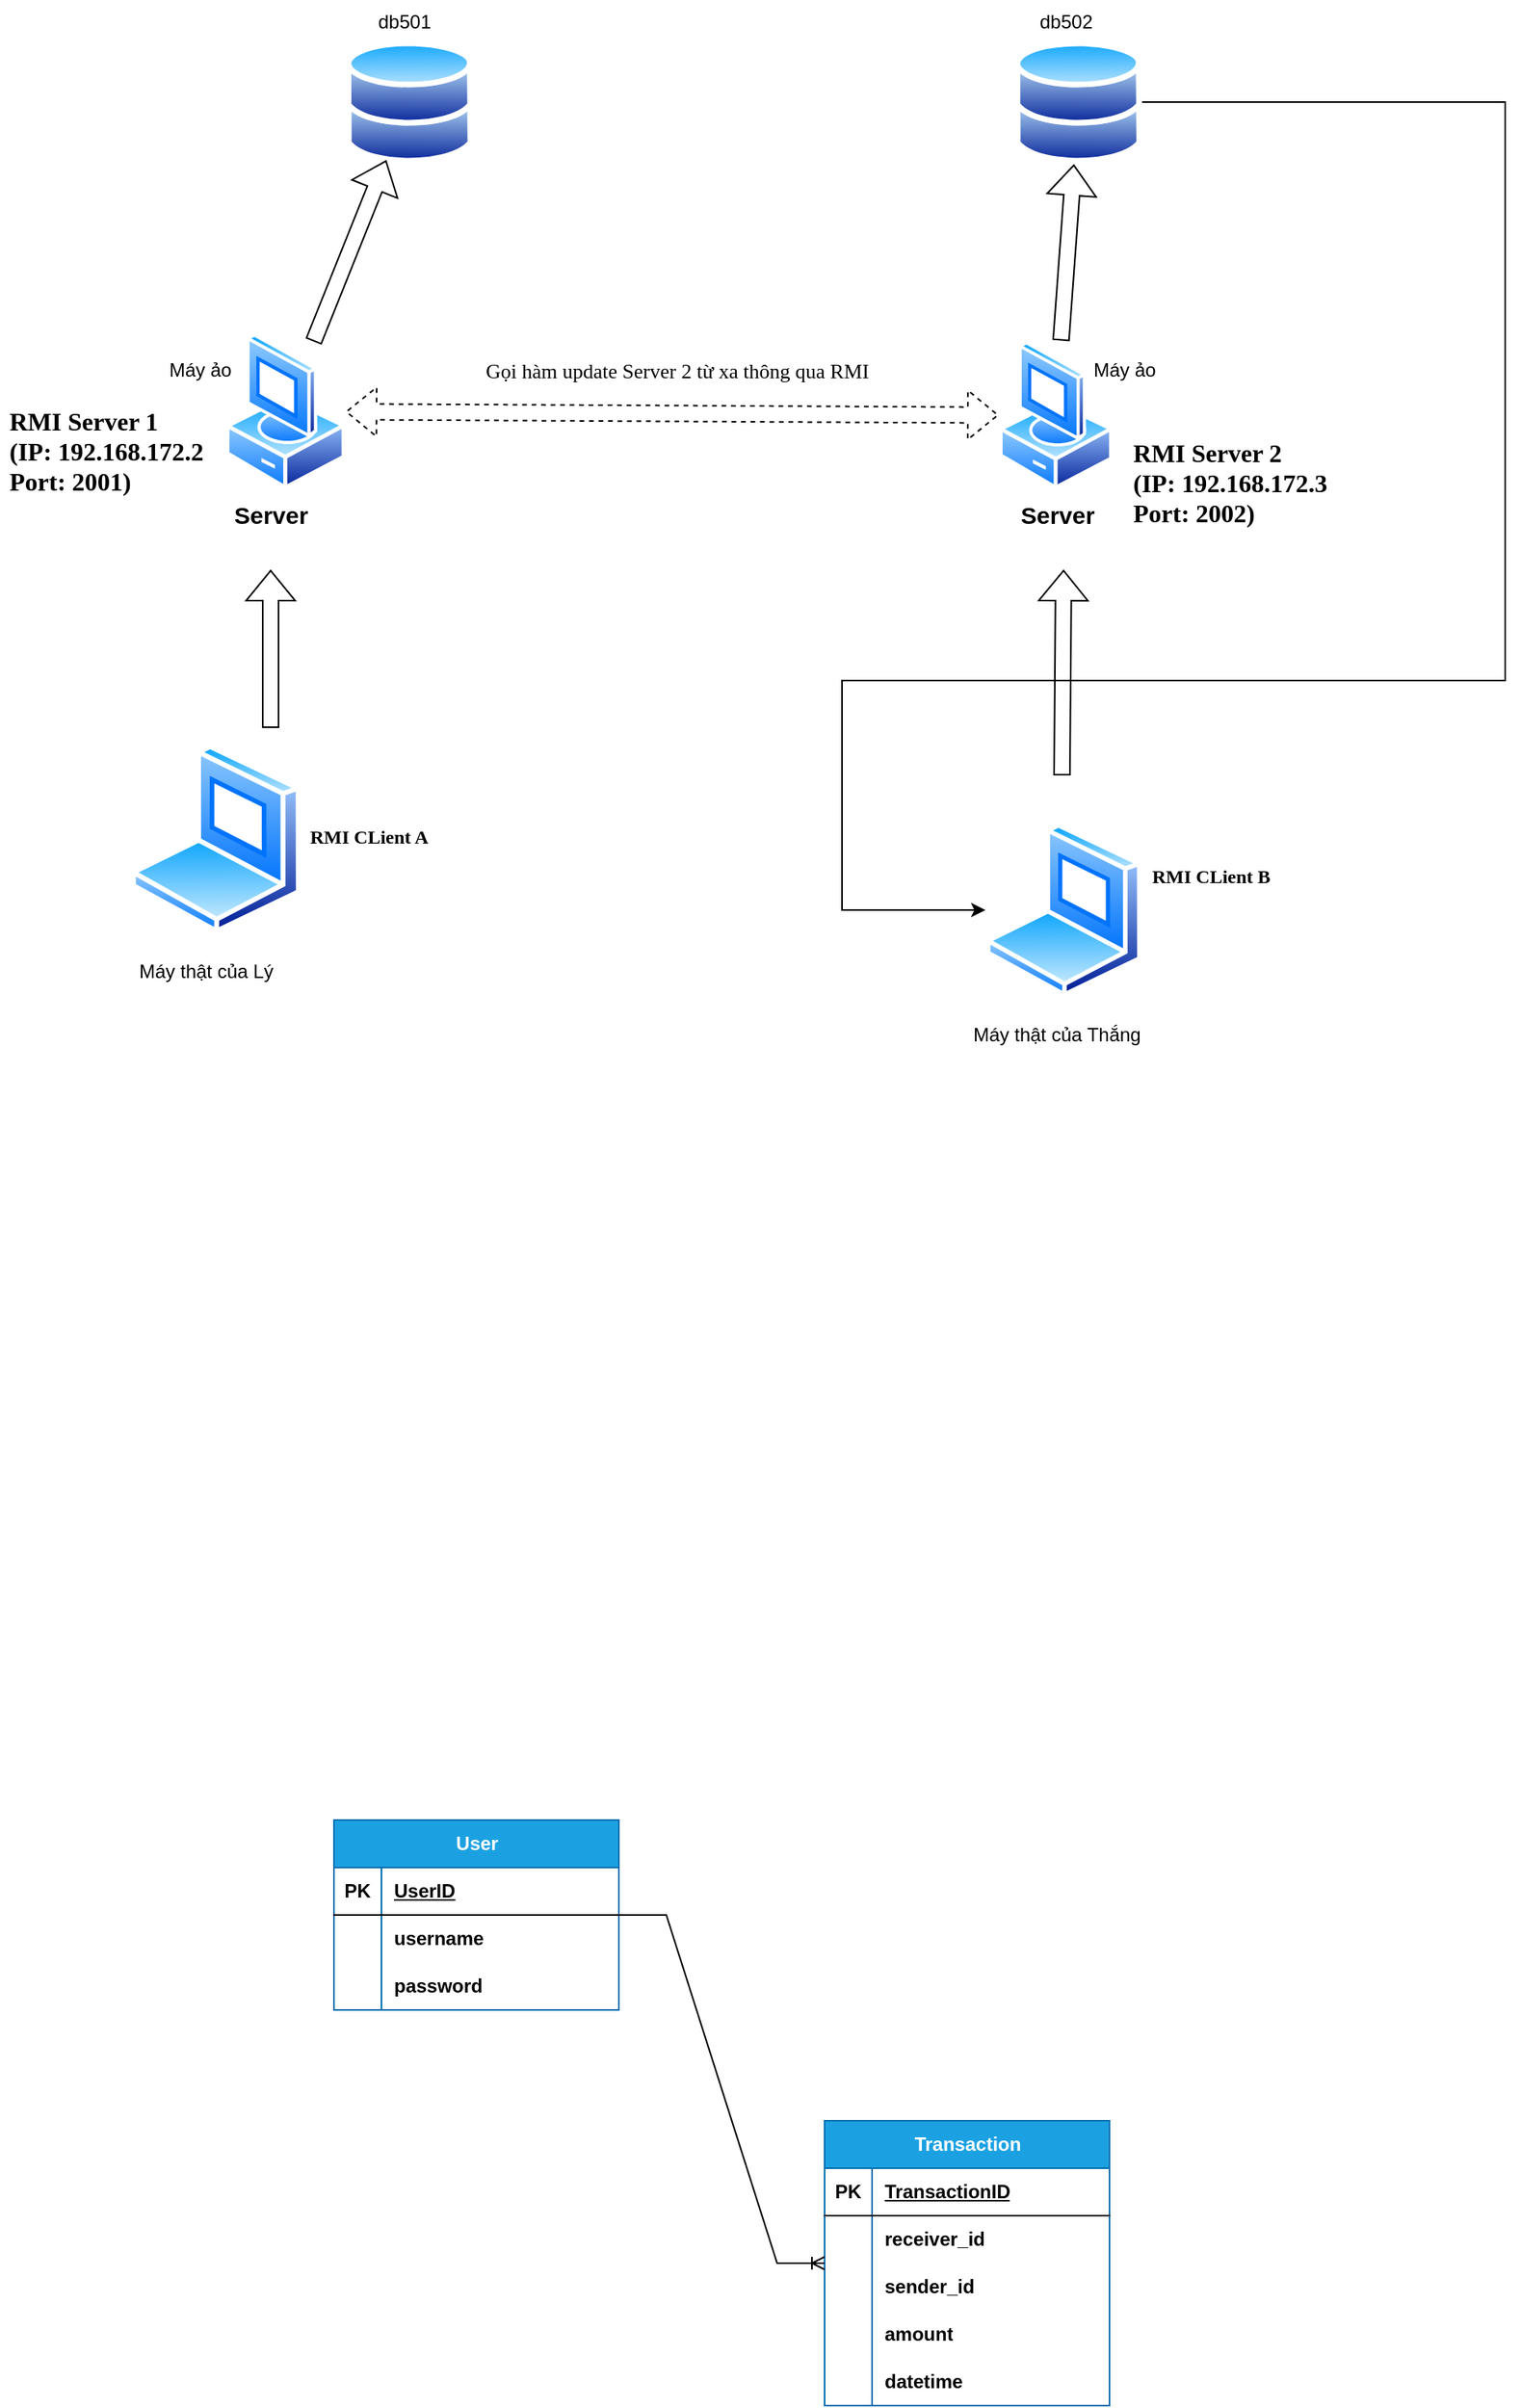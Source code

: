 <mxfile version="22.1.2" type="device">
  <diagram name="Page-1" id="evER-Seahxtx2RUPHpNv">
    <mxGraphModel dx="1900" dy="621" grid="1" gridSize="10" guides="1" tooltips="1" connect="1" arrows="1" fold="1" page="1" pageScale="1" pageWidth="850" pageHeight="1100" math="0" shadow="0">
      <root>
        <mxCell id="0" />
        <mxCell id="1" parent="0" />
        <mxCell id="Ptm-0Nq63JcEpI3Vm3jC-1" value="" style="image;aspect=fixed;perimeter=ellipsePerimeter;html=1;align=center;shadow=0;dashed=0;spacingTop=3;image=img/lib/active_directory/databases.svg;" vertex="1" parent="1">
          <mxGeometry x="197.39" y="65" width="80.61" height="79" as="geometry" />
        </mxCell>
        <mxCell id="Ptm-0Nq63JcEpI3Vm3jC-2" value="" style="image;aspect=fixed;perimeter=ellipsePerimeter;html=1;align=center;shadow=0;dashed=0;spacingTop=3;image=img/lib/active_directory/databases.svg;" vertex="1" parent="1">
          <mxGeometry x="620" y="65" width="80.61" height="79" as="geometry" />
        </mxCell>
        <mxCell id="Ptm-0Nq63JcEpI3Vm3jC-3" value="" style="image;aspect=fixed;perimeter=ellipsePerimeter;html=1;align=center;shadow=0;dashed=0;spacingTop=3;image=img/lib/active_directory/laptop_client.svg;" vertex="1" parent="1">
          <mxGeometry x="61.39" y="510" width="108" height="120" as="geometry" />
        </mxCell>
        <mxCell id="Ptm-0Nq63JcEpI3Vm3jC-4" value="" style="image;aspect=fixed;perimeter=ellipsePerimeter;html=1;align=center;shadow=0;dashed=0;spacingTop=3;image=img/lib/active_directory/vista_client.svg;" vertex="1" parent="1">
          <mxGeometry x="121.39" y="250" width="76" height="100" as="geometry" />
        </mxCell>
        <mxCell id="Ptm-0Nq63JcEpI3Vm3jC-5" value="" style="image;aspect=fixed;perimeter=ellipsePerimeter;html=1;align=center;shadow=0;dashed=0;spacingTop=3;image=img/lib/active_directory/vista_client.svg;" vertex="1" parent="1">
          <mxGeometry x="610" y="255" width="72.2" height="95" as="geometry" />
        </mxCell>
        <mxCell id="Ptm-0Nq63JcEpI3Vm3jC-6" value="" style="image;aspect=fixed;perimeter=ellipsePerimeter;html=1;align=center;shadow=0;dashed=0;spacingTop=3;image=img/lib/active_directory/laptop_client.svg;" vertex="1" parent="1">
          <mxGeometry x="601.61" y="560" width="99" height="110" as="geometry" />
        </mxCell>
        <mxCell id="Ptm-0Nq63JcEpI3Vm3jC-32" value="User" style="shape=table;startSize=30;container=1;collapsible=1;childLayout=tableLayout;fixedRows=1;rowLines=0;fontStyle=1;align=center;resizeLast=1;html=1;fillColor=#1ba1e2;strokeColor=#006EAF;fontColor=#ffffff;" vertex="1" parent="1">
          <mxGeometry x="190" y="1190" width="180" height="120" as="geometry" />
        </mxCell>
        <mxCell id="Ptm-0Nq63JcEpI3Vm3jC-33" value="" style="shape=tableRow;horizontal=0;startSize=0;swimlaneHead=0;swimlaneBody=0;fillColor=none;collapsible=0;dropTarget=0;points=[[0,0.5],[1,0.5]];portConstraint=eastwest;top=0;left=0;right=0;bottom=1;" vertex="1" parent="Ptm-0Nq63JcEpI3Vm3jC-32">
          <mxGeometry y="30" width="180" height="30" as="geometry" />
        </mxCell>
        <mxCell id="Ptm-0Nq63JcEpI3Vm3jC-34" value="PK" style="shape=partialRectangle;connectable=0;fillColor=none;top=0;left=0;bottom=0;right=0;fontStyle=1;overflow=hidden;whiteSpace=wrap;html=1;" vertex="1" parent="Ptm-0Nq63JcEpI3Vm3jC-33">
          <mxGeometry width="30" height="30" as="geometry">
            <mxRectangle width="30" height="30" as="alternateBounds" />
          </mxGeometry>
        </mxCell>
        <mxCell id="Ptm-0Nq63JcEpI3Vm3jC-35" value="UserID" style="shape=partialRectangle;connectable=0;fillColor=none;top=0;left=0;bottom=0;right=0;align=left;spacingLeft=6;fontStyle=5;overflow=hidden;whiteSpace=wrap;html=1;" vertex="1" parent="Ptm-0Nq63JcEpI3Vm3jC-33">
          <mxGeometry x="30" width="150" height="30" as="geometry">
            <mxRectangle width="150" height="30" as="alternateBounds" />
          </mxGeometry>
        </mxCell>
        <mxCell id="Ptm-0Nq63JcEpI3Vm3jC-36" value="" style="shape=tableRow;horizontal=0;startSize=0;swimlaneHead=0;swimlaneBody=0;fillColor=none;collapsible=0;dropTarget=0;points=[[0,0.5],[1,0.5]];portConstraint=eastwest;top=0;left=0;right=0;bottom=0;" vertex="1" parent="Ptm-0Nq63JcEpI3Vm3jC-32">
          <mxGeometry y="60" width="180" height="30" as="geometry" />
        </mxCell>
        <mxCell id="Ptm-0Nq63JcEpI3Vm3jC-37" value="" style="shape=partialRectangle;connectable=0;fillColor=none;top=0;left=0;bottom=0;right=0;editable=1;overflow=hidden;whiteSpace=wrap;html=1;" vertex="1" parent="Ptm-0Nq63JcEpI3Vm3jC-36">
          <mxGeometry width="30" height="30" as="geometry">
            <mxRectangle width="30" height="30" as="alternateBounds" />
          </mxGeometry>
        </mxCell>
        <mxCell id="Ptm-0Nq63JcEpI3Vm3jC-38" value="username" style="shape=partialRectangle;connectable=0;fillColor=none;top=0;left=0;bottom=0;right=0;align=left;spacingLeft=6;overflow=hidden;whiteSpace=wrap;html=1;fontStyle=1" vertex="1" parent="Ptm-0Nq63JcEpI3Vm3jC-36">
          <mxGeometry x="30" width="150" height="30" as="geometry">
            <mxRectangle width="150" height="30" as="alternateBounds" />
          </mxGeometry>
        </mxCell>
        <mxCell id="Ptm-0Nq63JcEpI3Vm3jC-39" value="" style="shape=tableRow;horizontal=0;startSize=0;swimlaneHead=0;swimlaneBody=0;fillColor=none;collapsible=0;dropTarget=0;points=[[0,0.5],[1,0.5]];portConstraint=eastwest;top=0;left=0;right=0;bottom=0;" vertex="1" parent="Ptm-0Nq63JcEpI3Vm3jC-32">
          <mxGeometry y="90" width="180" height="30" as="geometry" />
        </mxCell>
        <mxCell id="Ptm-0Nq63JcEpI3Vm3jC-40" value="" style="shape=partialRectangle;connectable=0;fillColor=none;top=0;left=0;bottom=0;right=0;editable=1;overflow=hidden;whiteSpace=wrap;html=1;" vertex="1" parent="Ptm-0Nq63JcEpI3Vm3jC-39">
          <mxGeometry width="30" height="30" as="geometry">
            <mxRectangle width="30" height="30" as="alternateBounds" />
          </mxGeometry>
        </mxCell>
        <mxCell id="Ptm-0Nq63JcEpI3Vm3jC-41" value="password" style="shape=partialRectangle;connectable=0;fillColor=none;top=0;left=0;bottom=0;right=0;align=left;spacingLeft=6;overflow=hidden;whiteSpace=wrap;html=1;fontStyle=1" vertex="1" parent="Ptm-0Nq63JcEpI3Vm3jC-39">
          <mxGeometry x="30" width="150" height="30" as="geometry">
            <mxRectangle width="150" height="30" as="alternateBounds" />
          </mxGeometry>
        </mxCell>
        <mxCell id="Ptm-0Nq63JcEpI3Vm3jC-45" value="Transaction" style="shape=table;startSize=30;container=1;collapsible=1;childLayout=tableLayout;fixedRows=1;rowLines=0;fontStyle=1;align=center;resizeLast=1;html=1;fillColor=#1ba1e2;fontColor=#ffffff;strokeColor=#006EAF;" vertex="1" parent="1">
          <mxGeometry x="500" y="1380" width="180" height="180" as="geometry" />
        </mxCell>
        <mxCell id="Ptm-0Nq63JcEpI3Vm3jC-46" value="" style="shape=tableRow;horizontal=0;startSize=0;swimlaneHead=0;swimlaneBody=0;fillColor=none;collapsible=0;dropTarget=0;points=[[0,0.5],[1,0.5]];portConstraint=eastwest;top=0;left=0;right=0;bottom=1;" vertex="1" parent="Ptm-0Nq63JcEpI3Vm3jC-45">
          <mxGeometry y="30" width="180" height="30" as="geometry" />
        </mxCell>
        <mxCell id="Ptm-0Nq63JcEpI3Vm3jC-47" value="PK" style="shape=partialRectangle;connectable=0;fillColor=none;top=0;left=0;bottom=0;right=0;fontStyle=1;overflow=hidden;whiteSpace=wrap;html=1;" vertex="1" parent="Ptm-0Nq63JcEpI3Vm3jC-46">
          <mxGeometry width="30" height="30" as="geometry">
            <mxRectangle width="30" height="30" as="alternateBounds" />
          </mxGeometry>
        </mxCell>
        <mxCell id="Ptm-0Nq63JcEpI3Vm3jC-48" value="TransactionID" style="shape=partialRectangle;connectable=0;fillColor=none;top=0;left=0;bottom=0;right=0;align=left;spacingLeft=6;fontStyle=5;overflow=hidden;whiteSpace=wrap;html=1;" vertex="1" parent="Ptm-0Nq63JcEpI3Vm3jC-46">
          <mxGeometry x="30" width="150" height="30" as="geometry">
            <mxRectangle width="150" height="30" as="alternateBounds" />
          </mxGeometry>
        </mxCell>
        <mxCell id="Ptm-0Nq63JcEpI3Vm3jC-49" value="" style="shape=tableRow;horizontal=0;startSize=0;swimlaneHead=0;swimlaneBody=0;fillColor=none;collapsible=0;dropTarget=0;points=[[0,0.5],[1,0.5]];portConstraint=eastwest;top=0;left=0;right=0;bottom=0;" vertex="1" parent="Ptm-0Nq63JcEpI3Vm3jC-45">
          <mxGeometry y="60" width="180" height="30" as="geometry" />
        </mxCell>
        <mxCell id="Ptm-0Nq63JcEpI3Vm3jC-50" value="" style="shape=partialRectangle;connectable=0;fillColor=none;top=0;left=0;bottom=0;right=0;editable=1;overflow=hidden;whiteSpace=wrap;html=1;" vertex="1" parent="Ptm-0Nq63JcEpI3Vm3jC-49">
          <mxGeometry width="30" height="30" as="geometry">
            <mxRectangle width="30" height="30" as="alternateBounds" />
          </mxGeometry>
        </mxCell>
        <mxCell id="Ptm-0Nq63JcEpI3Vm3jC-51" value="receiver_id" style="shape=partialRectangle;connectable=0;fillColor=none;top=0;left=0;bottom=0;right=0;align=left;spacingLeft=6;overflow=hidden;whiteSpace=wrap;html=1;fontStyle=1" vertex="1" parent="Ptm-0Nq63JcEpI3Vm3jC-49">
          <mxGeometry x="30" width="150" height="30" as="geometry">
            <mxRectangle width="150" height="30" as="alternateBounds" />
          </mxGeometry>
        </mxCell>
        <mxCell id="Ptm-0Nq63JcEpI3Vm3jC-52" value="" style="shape=tableRow;horizontal=0;startSize=0;swimlaneHead=0;swimlaneBody=0;fillColor=none;collapsible=0;dropTarget=0;points=[[0,0.5],[1,0.5]];portConstraint=eastwest;top=0;left=0;right=0;bottom=0;" vertex="1" parent="Ptm-0Nq63JcEpI3Vm3jC-45">
          <mxGeometry y="90" width="180" height="30" as="geometry" />
        </mxCell>
        <mxCell id="Ptm-0Nq63JcEpI3Vm3jC-53" value="" style="shape=partialRectangle;connectable=0;fillColor=none;top=0;left=0;bottom=0;right=0;editable=1;overflow=hidden;whiteSpace=wrap;html=1;" vertex="1" parent="Ptm-0Nq63JcEpI3Vm3jC-52">
          <mxGeometry width="30" height="30" as="geometry">
            <mxRectangle width="30" height="30" as="alternateBounds" />
          </mxGeometry>
        </mxCell>
        <mxCell id="Ptm-0Nq63JcEpI3Vm3jC-54" value="sender_id" style="shape=partialRectangle;connectable=0;fillColor=none;top=0;left=0;bottom=0;right=0;align=left;spacingLeft=6;overflow=hidden;whiteSpace=wrap;html=1;fontStyle=1" vertex="1" parent="Ptm-0Nq63JcEpI3Vm3jC-52">
          <mxGeometry x="30" width="150" height="30" as="geometry">
            <mxRectangle width="150" height="30" as="alternateBounds" />
          </mxGeometry>
        </mxCell>
        <mxCell id="Ptm-0Nq63JcEpI3Vm3jC-55" value="" style="shape=tableRow;horizontal=0;startSize=0;swimlaneHead=0;swimlaneBody=0;fillColor=none;collapsible=0;dropTarget=0;points=[[0,0.5],[1,0.5]];portConstraint=eastwest;top=0;left=0;right=0;bottom=0;" vertex="1" parent="Ptm-0Nq63JcEpI3Vm3jC-45">
          <mxGeometry y="120" width="180" height="30" as="geometry" />
        </mxCell>
        <mxCell id="Ptm-0Nq63JcEpI3Vm3jC-56" value="" style="shape=partialRectangle;connectable=0;fillColor=none;top=0;left=0;bottom=0;right=0;editable=1;overflow=hidden;whiteSpace=wrap;html=1;" vertex="1" parent="Ptm-0Nq63JcEpI3Vm3jC-55">
          <mxGeometry width="30" height="30" as="geometry">
            <mxRectangle width="30" height="30" as="alternateBounds" />
          </mxGeometry>
        </mxCell>
        <mxCell id="Ptm-0Nq63JcEpI3Vm3jC-57" value="amount" style="shape=partialRectangle;connectable=0;fillColor=none;top=0;left=0;bottom=0;right=0;align=left;spacingLeft=6;overflow=hidden;whiteSpace=wrap;html=1;fontStyle=1" vertex="1" parent="Ptm-0Nq63JcEpI3Vm3jC-55">
          <mxGeometry x="30" width="150" height="30" as="geometry">
            <mxRectangle width="150" height="30" as="alternateBounds" />
          </mxGeometry>
        </mxCell>
        <mxCell id="Ptm-0Nq63JcEpI3Vm3jC-58" value="" style="shape=tableRow;horizontal=0;startSize=0;swimlaneHead=0;swimlaneBody=0;fillColor=none;collapsible=0;dropTarget=0;points=[[0,0.5],[1,0.5]];portConstraint=eastwest;top=0;left=0;right=0;bottom=0;" vertex="1" parent="Ptm-0Nq63JcEpI3Vm3jC-45">
          <mxGeometry y="150" width="180" height="30" as="geometry" />
        </mxCell>
        <mxCell id="Ptm-0Nq63JcEpI3Vm3jC-59" value="" style="shape=partialRectangle;connectable=0;fillColor=none;top=0;left=0;bottom=0;right=0;editable=1;overflow=hidden;whiteSpace=wrap;html=1;" vertex="1" parent="Ptm-0Nq63JcEpI3Vm3jC-58">
          <mxGeometry width="30" height="30" as="geometry">
            <mxRectangle width="30" height="30" as="alternateBounds" />
          </mxGeometry>
        </mxCell>
        <mxCell id="Ptm-0Nq63JcEpI3Vm3jC-60" value="datetime" style="shape=partialRectangle;connectable=0;fillColor=none;top=0;left=0;bottom=0;right=0;align=left;spacingLeft=6;overflow=hidden;whiteSpace=wrap;html=1;fontStyle=1" vertex="1" parent="Ptm-0Nq63JcEpI3Vm3jC-58">
          <mxGeometry x="30" width="150" height="30" as="geometry">
            <mxRectangle width="150" height="30" as="alternateBounds" />
          </mxGeometry>
        </mxCell>
        <mxCell id="Ptm-0Nq63JcEpI3Vm3jC-61" value="" style="edgeStyle=entityRelationEdgeStyle;fontSize=12;html=1;endArrow=ERoneToMany;rounded=0;" edge="1" parent="1" source="Ptm-0Nq63JcEpI3Vm3jC-32" target="Ptm-0Nq63JcEpI3Vm3jC-45">
          <mxGeometry width="100" height="100" relative="1" as="geometry">
            <mxPoint x="370" y="580" as="sourcePoint" />
            <mxPoint x="470" y="480" as="targetPoint" />
          </mxGeometry>
        </mxCell>
        <mxCell id="Ptm-0Nq63JcEpI3Vm3jC-62" value="db501" style="text;strokeColor=none;fillColor=none;spacingLeft=4;spacingRight=4;overflow=hidden;rotatable=0;points=[[0,0.5],[1,0.5]];portConstraint=eastwest;fontSize=12;whiteSpace=wrap;html=1;" vertex="1" parent="1">
          <mxGeometry x="211.54" y="40" width="52.31" height="30" as="geometry" />
        </mxCell>
        <mxCell id="Ptm-0Nq63JcEpI3Vm3jC-63" value="Máy thật của Lý" style="text;strokeColor=none;fillColor=none;spacingLeft=4;spacingRight=4;overflow=hidden;rotatable=0;points=[[0,0.5],[1,0.5]];portConstraint=eastwest;fontSize=12;whiteSpace=wrap;html=1;" vertex="1" parent="1">
          <mxGeometry x="61.39" y="640" width="136" height="30" as="geometry" />
        </mxCell>
        <mxCell id="Ptm-0Nq63JcEpI3Vm3jC-64" value="Máy thật của Thắng" style="text;strokeColor=none;fillColor=none;spacingLeft=4;spacingRight=4;overflow=hidden;rotatable=0;points=[[0,0.5],[1,0.5]];portConstraint=eastwest;fontSize=12;whiteSpace=wrap;html=1;" vertex="1" parent="1">
          <mxGeometry x="588.04" y="680" width="136" height="30" as="geometry" />
        </mxCell>
        <mxCell id="Ptm-0Nq63JcEpI3Vm3jC-65" value="Máy ảo" style="text;strokeColor=none;fillColor=none;spacingLeft=4;spacingRight=4;overflow=hidden;rotatable=0;points=[[0,0.5],[1,0.5]];portConstraint=eastwest;fontSize=12;whiteSpace=wrap;html=1;" vertex="1" parent="1">
          <mxGeometry x="80.0" y="260" width="60" height="30" as="geometry" />
        </mxCell>
        <mxCell id="Ptm-0Nq63JcEpI3Vm3jC-66" value="Máy ảo" style="text;strokeColor=none;fillColor=none;spacingLeft=4;spacingRight=4;overflow=hidden;rotatable=0;points=[[0,0.5],[1,0.5]];portConstraint=eastwest;fontSize=12;whiteSpace=wrap;html=1;" vertex="1" parent="1">
          <mxGeometry x="664.04" y="260" width="60" height="30" as="geometry" />
        </mxCell>
        <mxCell id="Ptm-0Nq63JcEpI3Vm3jC-67" value="db502" style="text;strokeColor=none;fillColor=none;spacingLeft=4;spacingRight=4;overflow=hidden;rotatable=0;points=[[0,0.5],[1,0.5]];portConstraint=eastwest;fontSize=12;whiteSpace=wrap;html=1;" vertex="1" parent="1">
          <mxGeometry x="629.89" y="40" width="52.31" height="30" as="geometry" />
        </mxCell>
        <mxCell id="Ptm-0Nq63JcEpI3Vm3jC-69" value="&lt;b&gt;&lt;font style=&quot;font-size: 15px;&quot;&gt;Server&lt;/font&gt;&lt;/b&gt;" style="text;strokeColor=none;fillColor=none;spacingLeft=4;spacingRight=4;overflow=hidden;rotatable=0;points=[[0,0.5],[1,0.5]];portConstraint=eastwest;fontSize=12;whiteSpace=wrap;html=1;" vertex="1" parent="1">
          <mxGeometry x="121.39" y="350" width="62" height="30" as="geometry" />
        </mxCell>
        <mxCell id="Ptm-0Nq63JcEpI3Vm3jC-70" value="&lt;b&gt;&lt;font style=&quot;font-size: 15px;&quot;&gt;Server&lt;/font&gt;&lt;/b&gt;" style="text;strokeColor=none;fillColor=none;spacingLeft=4;spacingRight=4;overflow=hidden;rotatable=0;points=[[0,0.5],[1,0.5]];portConstraint=eastwest;fontSize=12;whiteSpace=wrap;html=1;" vertex="1" parent="1">
          <mxGeometry x="618" y="350" width="62" height="30" as="geometry" />
        </mxCell>
        <mxCell id="Ptm-0Nq63JcEpI3Vm3jC-75" value="" style="shape=flexArrow;endArrow=classic;html=1;rounded=0;" edge="1" parent="1">
          <mxGeometry width="50" height="50" relative="1" as="geometry">
            <mxPoint x="150" y="500" as="sourcePoint" />
            <mxPoint x="150" y="400" as="targetPoint" />
          </mxGeometry>
        </mxCell>
        <mxCell id="Ptm-0Nq63JcEpI3Vm3jC-77" value="" style="shape=flexArrow;endArrow=classic;html=1;rounded=0;" edge="1" parent="1" source="Ptm-0Nq63JcEpI3Vm3jC-4" target="Ptm-0Nq63JcEpI3Vm3jC-1">
          <mxGeometry width="50" height="50" relative="1" as="geometry">
            <mxPoint x="180" y="220" as="sourcePoint" />
            <mxPoint x="230" y="170" as="targetPoint" />
          </mxGeometry>
        </mxCell>
        <mxCell id="Ptm-0Nq63JcEpI3Vm3jC-78" value="" style="shape=flexArrow;endArrow=classic;startArrow=classic;html=1;rounded=0;dashed=1;" edge="1" parent="1" source="Ptm-0Nq63JcEpI3Vm3jC-4" target="Ptm-0Nq63JcEpI3Vm3jC-5">
          <mxGeometry width="100" height="100" relative="1" as="geometry">
            <mxPoint x="197.39" y="310" as="sourcePoint" />
            <mxPoint x="587.418" y="330.637" as="targetPoint" />
          </mxGeometry>
        </mxCell>
        <mxCell id="Ptm-0Nq63JcEpI3Vm3jC-80" value="" style="shape=flexArrow;endArrow=classic;html=1;rounded=0;" edge="1" parent="1" source="Ptm-0Nq63JcEpI3Vm3jC-5" target="Ptm-0Nq63JcEpI3Vm3jC-2">
          <mxGeometry width="50" height="50" relative="1" as="geometry">
            <mxPoint x="370" y="340" as="sourcePoint" />
            <mxPoint x="420" y="290" as="targetPoint" />
          </mxGeometry>
        </mxCell>
        <mxCell id="Ptm-0Nq63JcEpI3Vm3jC-81" value="&lt;font face=&quot;Times New Roman&quot;&gt;&lt;b&gt;RMI CLient A&lt;/b&gt;&lt;/font&gt;" style="text;strokeColor=none;fillColor=none;spacingLeft=4;spacingRight=4;overflow=hidden;rotatable=0;points=[[0,0.5],[1,0.5]];portConstraint=eastwest;fontSize=12;whiteSpace=wrap;html=1;" vertex="1" parent="1">
          <mxGeometry x="169.39" y="555" width="120" height="30" as="geometry" />
        </mxCell>
        <mxCell id="Ptm-0Nq63JcEpI3Vm3jC-82" value="&lt;font face=&quot;Times New Roman&quot;&gt;&lt;b&gt;RMI CLient B&lt;/b&gt;&lt;/font&gt;" style="text;strokeColor=none;fillColor=none;spacingLeft=4;spacingRight=4;overflow=hidden;rotatable=0;points=[[0,0.5],[1,0.5]];portConstraint=eastwest;fontSize=12;whiteSpace=wrap;html=1;" vertex="1" parent="1">
          <mxGeometry x="700.61" y="580" width="120" height="30" as="geometry" />
        </mxCell>
        <mxCell id="Ptm-0Nq63JcEpI3Vm3jC-83" value="&lt;font face=&quot;Times New Roman&quot; style=&quot;font-size: 16px;&quot;&gt;&lt;b style=&quot;font-size: 16px;&quot;&gt;RMI Server 1 &lt;br style=&quot;font-size: 16px;&quot;&gt;(IP: 192.168.172.2&amp;nbsp; Port: 2001)&lt;/b&gt;&lt;/font&gt;" style="text;strokeColor=none;fillColor=none;spacingLeft=4;spacingRight=4;overflow=hidden;rotatable=0;points=[[0,0.5],[1,0.5]];portConstraint=eastwest;fontSize=16;whiteSpace=wrap;html=1;" vertex="1" parent="1">
          <mxGeometry x="-20.92" y="290" width="142.31" height="70" as="geometry" />
        </mxCell>
        <mxCell id="Ptm-0Nq63JcEpI3Vm3jC-86" value="&lt;font face=&quot;Times New Roman&quot; style=&quot;font-size: 16px;&quot;&gt;&lt;b style=&quot;font-size: 16px;&quot;&gt;RMI Server 2&lt;br style=&quot;font-size: 16px;&quot;&gt;(IP: 192.168.172.3&amp;nbsp; Port: 2002)&lt;/b&gt;&lt;/font&gt;" style="text;strokeColor=none;fillColor=none;spacingLeft=4;spacingRight=4;overflow=hidden;rotatable=0;points=[[0,0.5],[1,0.5]];portConstraint=eastwest;fontSize=16;whiteSpace=wrap;html=1;" vertex="1" parent="1">
          <mxGeometry x="689.45" y="310" width="142.31" height="70" as="geometry" />
        </mxCell>
        <mxCell id="Ptm-0Nq63JcEpI3Vm3jC-87" value="" style="endArrow=classic;html=1;rounded=0;edgeStyle=orthogonalEdgeStyle;exitX=1;exitY=0.5;exitDx=0;exitDy=0;" edge="1" parent="1" source="Ptm-0Nq63JcEpI3Vm3jC-2" target="Ptm-0Nq63JcEpI3Vm3jC-6">
          <mxGeometry width="50" height="50" relative="1" as="geometry">
            <mxPoint x="519.205" y="134" as="sourcePoint" />
            <mxPoint x="510.01" y="550" as="targetPoint" />
            <Array as="points">
              <mxPoint x="930" y="105" />
              <mxPoint x="930" y="470" />
              <mxPoint x="511" y="470" />
              <mxPoint x="511" y="615" />
            </Array>
          </mxGeometry>
        </mxCell>
        <mxCell id="Ptm-0Nq63JcEpI3Vm3jC-88" value="Gọi hàm update Server 2 từ xa thông qua RMI" style="text;strokeColor=none;fillColor=none;spacingLeft=4;spacingRight=4;overflow=hidden;rotatable=0;points=[[0,0.5],[1,0.5]];portConstraint=eastwest;fontSize=13;whiteSpace=wrap;html=1;fontFamily=Times New Roman;" vertex="1" parent="1">
          <mxGeometry x="280" y="260" width="290" height="30" as="geometry" />
        </mxCell>
        <mxCell id="Ptm-0Nq63JcEpI3Vm3jC-89" value="" style="shape=flexArrow;endArrow=classic;html=1;rounded=0;" edge="1" parent="1">
          <mxGeometry width="50" height="50" relative="1" as="geometry">
            <mxPoint x="650" y="530" as="sourcePoint" />
            <mxPoint x="651" y="400" as="targetPoint" />
          </mxGeometry>
        </mxCell>
      </root>
    </mxGraphModel>
  </diagram>
</mxfile>
